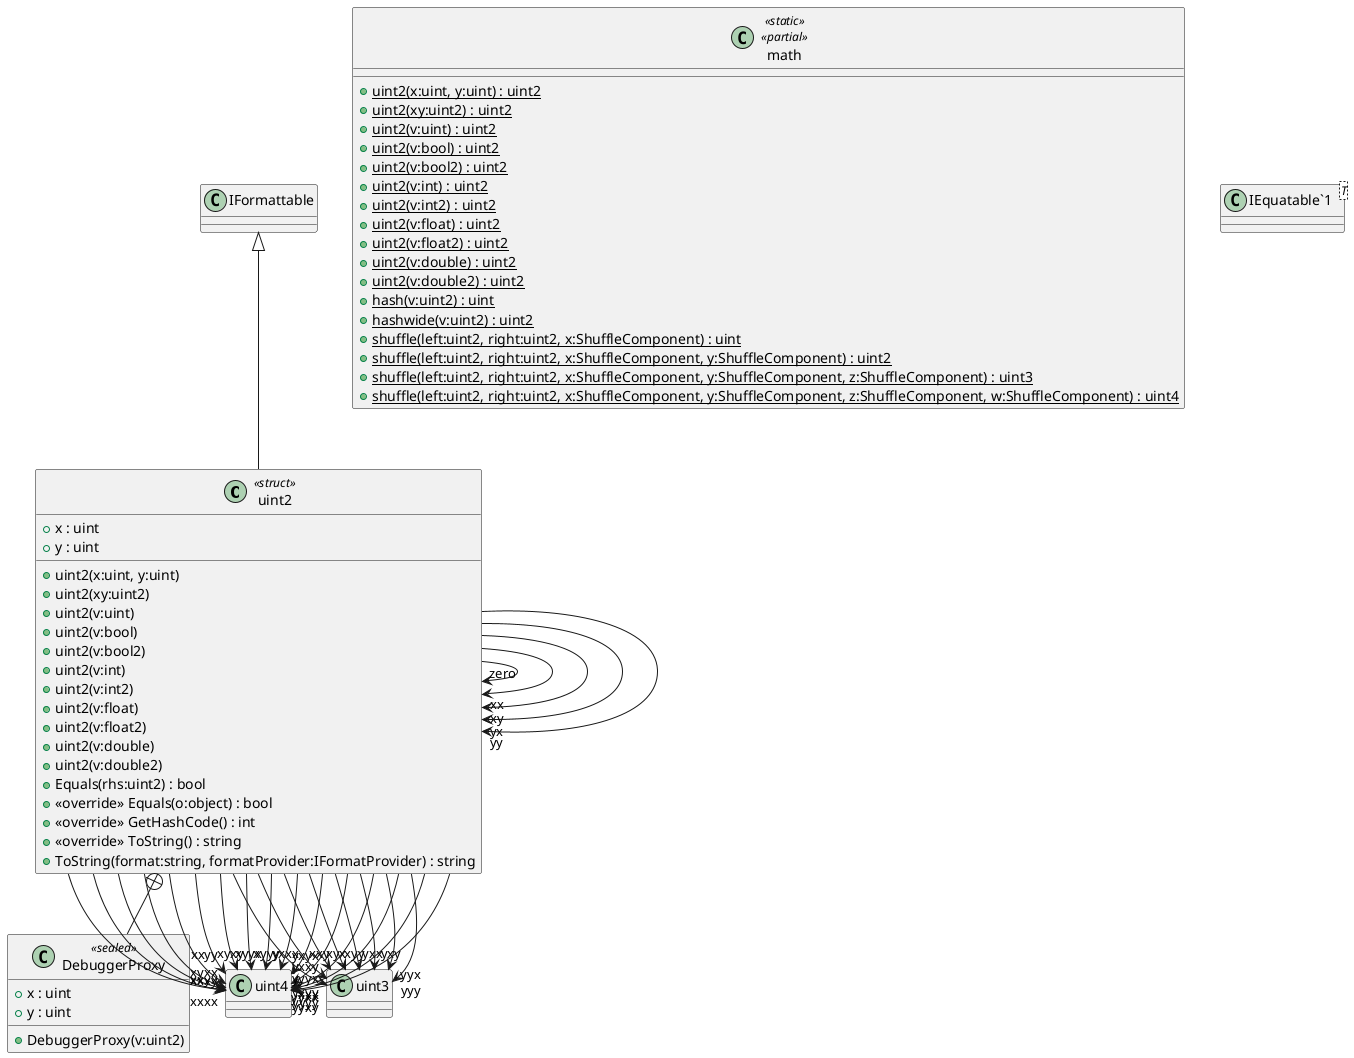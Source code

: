 @startuml
class uint2 <<struct>> {
    + x : uint
    + y : uint
    + uint2(x:uint, y:uint)
    + uint2(xy:uint2)
    + uint2(v:uint)
    + uint2(v:bool)
    + uint2(v:bool2)
    + uint2(v:int)
    + uint2(v:int2)
    + uint2(v:float)
    + uint2(v:float2)
    + uint2(v:double)
    + uint2(v:double2)
    + Equals(rhs:uint2) : bool
    + <<override>> Equals(o:object) : bool
    + <<override>> GetHashCode() : int
    + <<override>> ToString() : string
    + ToString(format:string, formatProvider:IFormatProvider) : string
}
class math <<static>> <<partial>> {
    + {static} uint2(x:uint, y:uint) : uint2
    + {static} uint2(xy:uint2) : uint2
    + {static} uint2(v:uint) : uint2
    + {static} uint2(v:bool) : uint2
    + {static} uint2(v:bool2) : uint2
    + {static} uint2(v:int) : uint2
    + {static} uint2(v:int2) : uint2
    + {static} uint2(v:float) : uint2
    + {static} uint2(v:float2) : uint2
    + {static} uint2(v:double) : uint2
    + {static} uint2(v:double2) : uint2
    + {static} hash(v:uint2) : uint
    + {static} hashwide(v:uint2) : uint2
    + {static} shuffle(left:uint2, right:uint2, x:ShuffleComponent) : uint
    + {static} shuffle(left:uint2, right:uint2, x:ShuffleComponent, y:ShuffleComponent) : uint2
    + {static} shuffle(left:uint2, right:uint2, x:ShuffleComponent, y:ShuffleComponent, z:ShuffleComponent) : uint3
    + {static} shuffle(left:uint2, right:uint2, x:ShuffleComponent, y:ShuffleComponent, z:ShuffleComponent, w:ShuffleComponent) : uint4
}
class "IEquatable`1"<T> {
}
class DebuggerProxy <<sealed>> {
    + x : uint
    + y : uint
    + DebuggerProxy(v:uint2)
}
IFormattable <|-- uint2
uint2 --> "zero" uint2
uint2 --> "xxxx" uint4
uint2 --> "xxxy" uint4
uint2 --> "xxyx" uint4
uint2 --> "xxyy" uint4
uint2 --> "xyxx" uint4
uint2 --> "xyxy" uint4
uint2 --> "xyyx" uint4
uint2 --> "xyyy" uint4
uint2 --> "yxxx" uint4
uint2 --> "yxxy" uint4
uint2 --> "yxyx" uint4
uint2 --> "yxyy" uint4
uint2 --> "yyxx" uint4
uint2 --> "yyxy" uint4
uint2 --> "yyyx" uint4
uint2 --> "yyyy" uint4
uint2 --> "xxx" uint3
uint2 --> "xxy" uint3
uint2 --> "xyx" uint3
uint2 --> "xyy" uint3
uint2 --> "yxx" uint3
uint2 --> "yxy" uint3
uint2 --> "yyx" uint3
uint2 --> "yyy" uint3
uint2 --> "xx" uint2
uint2 --> "xy" uint2
uint2 --> "yx" uint2
uint2 --> "yy" uint2
uint2 +-- DebuggerProxy
@enduml
